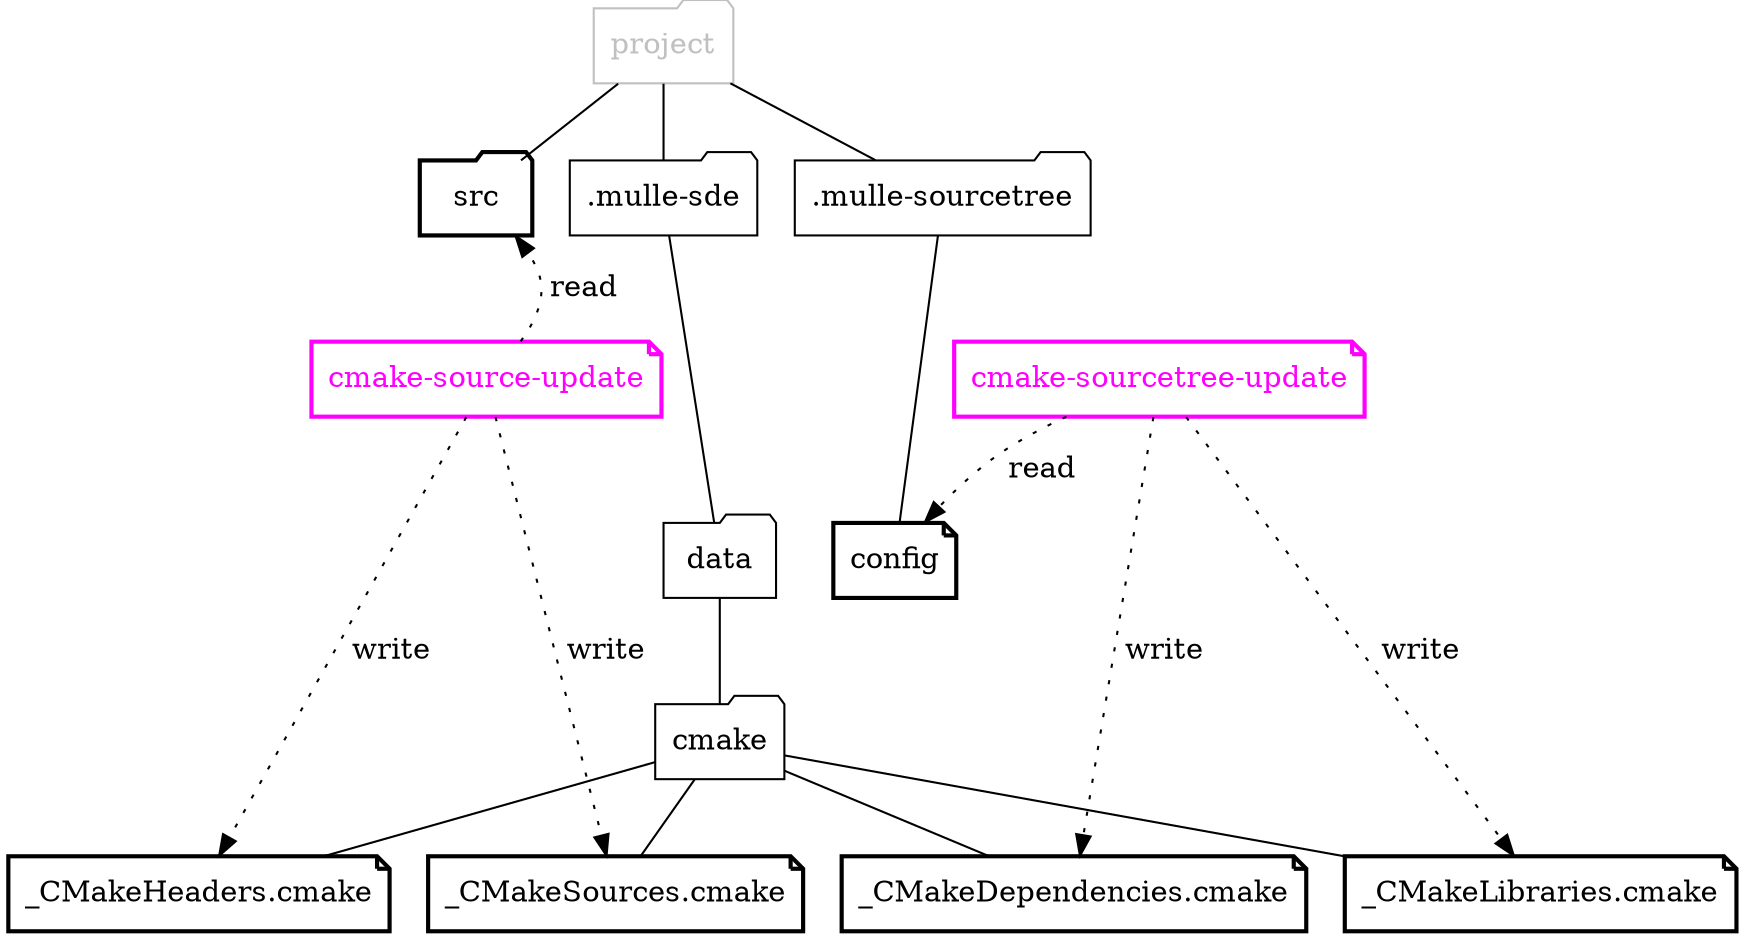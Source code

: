 digraph G {
    graph [rankdir = TD];

    node[ shape="folder"] ;

    "project"          [ color="gray", fontcolor="gray" ]

    "src"  [ penwidth="2"]
    "data"
    "cmake"
    ".mulle-sde"
    ".mulle-sourcetree"

    node[ shape="note", penwidth="2"]

    "config"
    "_CMakeHeaders.cmake"
    "_CMakeSources.cmake"
    "_CMakeDependencies.cmake"
    "_CMakeLibraries.cmake"

    { rank = same;  "project" };
    { rank = same;  "src", ".mulle-sde", ".mulle-sourcetree" }
    { rank = same;  "data", "config" }
    { rank = same;  "cmake" }
    { rank = same;  "_CMakeHeaders.cmake","_CMakeSources.cmake",
                    "_CMakeDependencies.cmake","_CMakeLibraries.cmake"  }


    edge [ arrowhead="none", color="black", style="" ]

    ".mulle-sourcetree" -> "config"
    "project" -> "src"
    "project" -> ".mulle-sourcetree"
    "project" -> ".mulle-sde"
    ".mulle-sde" -> "data"
    "data"    -> "cmake"

    "cmake" -> "_CMakeHeaders.cmake"
    "cmake" -> "_CMakeSources.cmake"
    "cmake" -> "_CMakeDependencies.cmake"
    "cmake" -> "_CMakeLibraries.cmake"

    edge [ arrowhead="", style="dotted", label=" write"]

    "cmake-source-update"     -> "_CMakeHeaders.cmake"
    "cmake-source-update"     -> "_CMakeSources.cmake"
    "cmake-sourcetree-update" -> "_CMakeDependencies.cmake"
    "cmake-sourcetree-update" -> "_CMakeLibraries.cmake"

    "cmake-source-update"     [ color="magenta", fontcolor="magenta" ]
    "cmake-sourcetree-update" [ color="magenta", fontcolor="magenta" ]

    "src"    -> "cmake-source-update"     [ style="invis"]
    "config" -> "cmake-source-update"  [ style="invis"]

    edge [ arrowhead="", style="dotted", label=" read"]

    "cmake-source-update"     -> "src"
    "cmake-sourcetree-update" -> "config"

    { rank = same;  "cmake-source-update", "cmake-sourcetree-update"  };
}
